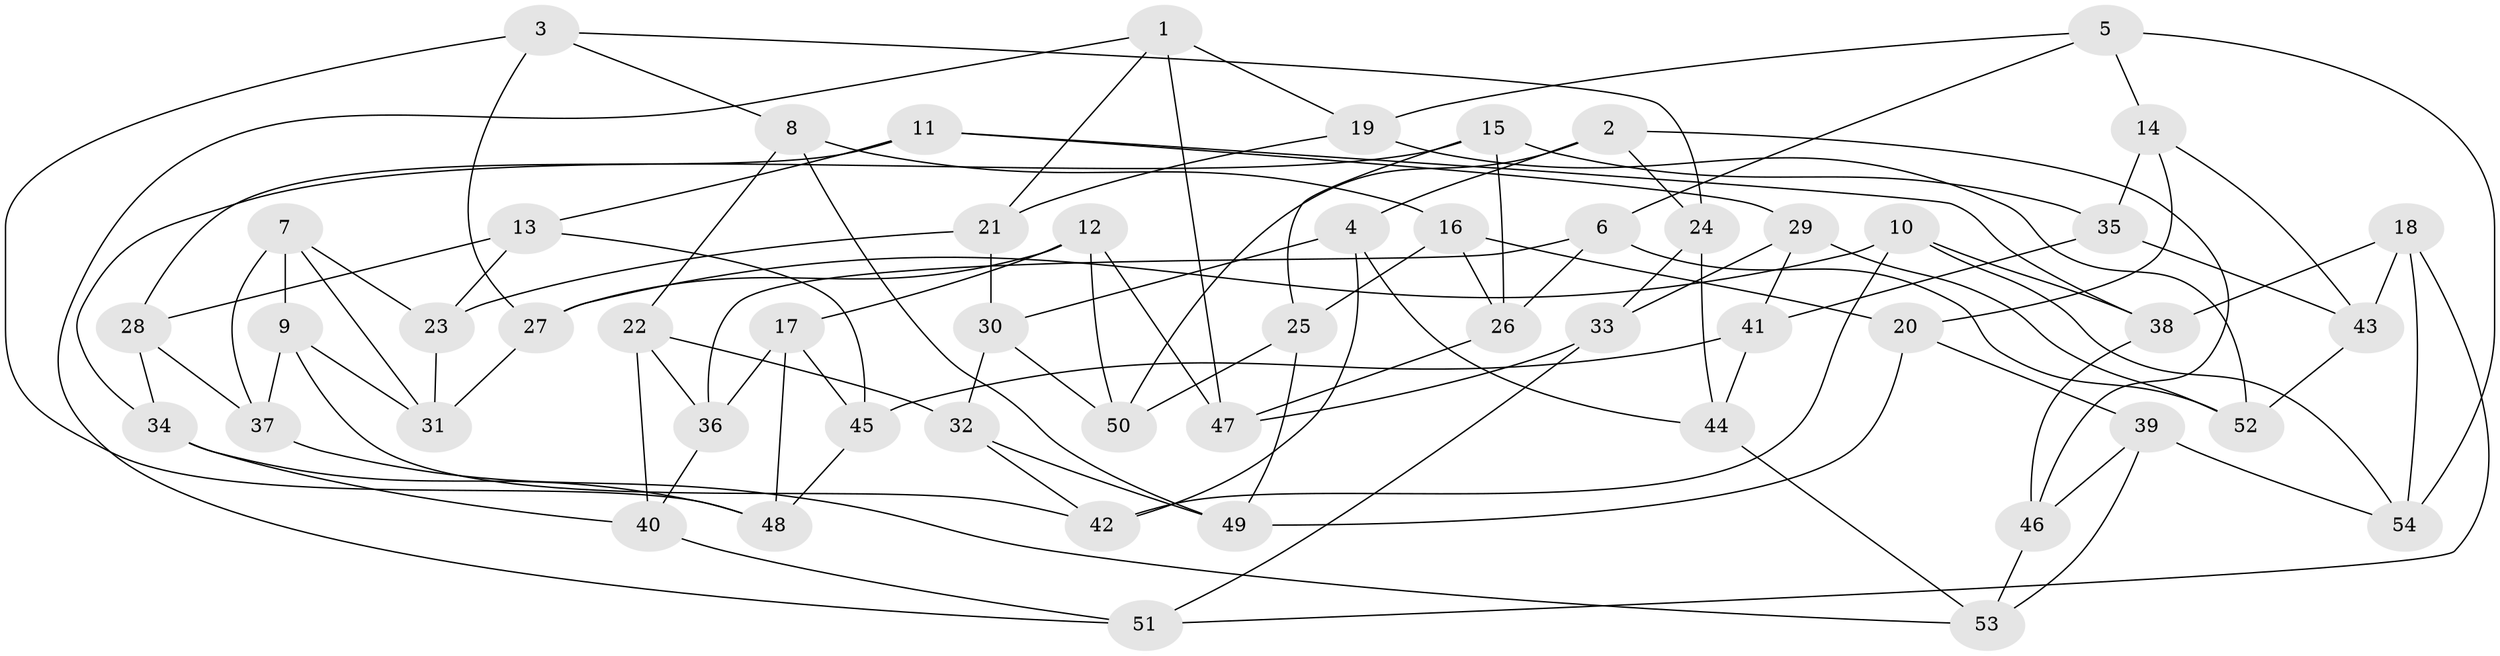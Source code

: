 // Generated by graph-tools (version 1.1) at 2025/26/03/09/25 03:26:53]
// undirected, 54 vertices, 108 edges
graph export_dot {
graph [start="1"]
  node [color=gray90,style=filled];
  1;
  2;
  3;
  4;
  5;
  6;
  7;
  8;
  9;
  10;
  11;
  12;
  13;
  14;
  15;
  16;
  17;
  18;
  19;
  20;
  21;
  22;
  23;
  24;
  25;
  26;
  27;
  28;
  29;
  30;
  31;
  32;
  33;
  34;
  35;
  36;
  37;
  38;
  39;
  40;
  41;
  42;
  43;
  44;
  45;
  46;
  47;
  48;
  49;
  50;
  51;
  52;
  53;
  54;
  1 -- 51;
  1 -- 21;
  1 -- 47;
  1 -- 19;
  2 -- 50;
  2 -- 4;
  2 -- 46;
  2 -- 24;
  3 -- 48;
  3 -- 8;
  3 -- 24;
  3 -- 27;
  4 -- 44;
  4 -- 30;
  4 -- 42;
  5 -- 14;
  5 -- 6;
  5 -- 19;
  5 -- 54;
  6 -- 52;
  6 -- 26;
  6 -- 36;
  7 -- 23;
  7 -- 37;
  7 -- 31;
  7 -- 9;
  8 -- 49;
  8 -- 16;
  8 -- 22;
  9 -- 31;
  9 -- 42;
  9 -- 37;
  10 -- 38;
  10 -- 54;
  10 -- 27;
  10 -- 42;
  11 -- 13;
  11 -- 38;
  11 -- 28;
  11 -- 29;
  12 -- 27;
  12 -- 50;
  12 -- 47;
  12 -- 17;
  13 -- 28;
  13 -- 23;
  13 -- 45;
  14 -- 20;
  14 -- 35;
  14 -- 43;
  15 -- 26;
  15 -- 25;
  15 -- 34;
  15 -- 35;
  16 -- 26;
  16 -- 25;
  16 -- 20;
  17 -- 36;
  17 -- 45;
  17 -- 48;
  18 -- 54;
  18 -- 51;
  18 -- 43;
  18 -- 38;
  19 -- 21;
  19 -- 52;
  20 -- 39;
  20 -- 49;
  21 -- 30;
  21 -- 23;
  22 -- 32;
  22 -- 40;
  22 -- 36;
  23 -- 31;
  24 -- 44;
  24 -- 33;
  25 -- 49;
  25 -- 50;
  26 -- 47;
  27 -- 31;
  28 -- 34;
  28 -- 37;
  29 -- 41;
  29 -- 33;
  29 -- 52;
  30 -- 50;
  30 -- 32;
  32 -- 42;
  32 -- 49;
  33 -- 51;
  33 -- 47;
  34 -- 40;
  34 -- 48;
  35 -- 43;
  35 -- 41;
  36 -- 40;
  37 -- 53;
  38 -- 46;
  39 -- 46;
  39 -- 53;
  39 -- 54;
  40 -- 51;
  41 -- 44;
  41 -- 45;
  43 -- 52;
  44 -- 53;
  45 -- 48;
  46 -- 53;
}
